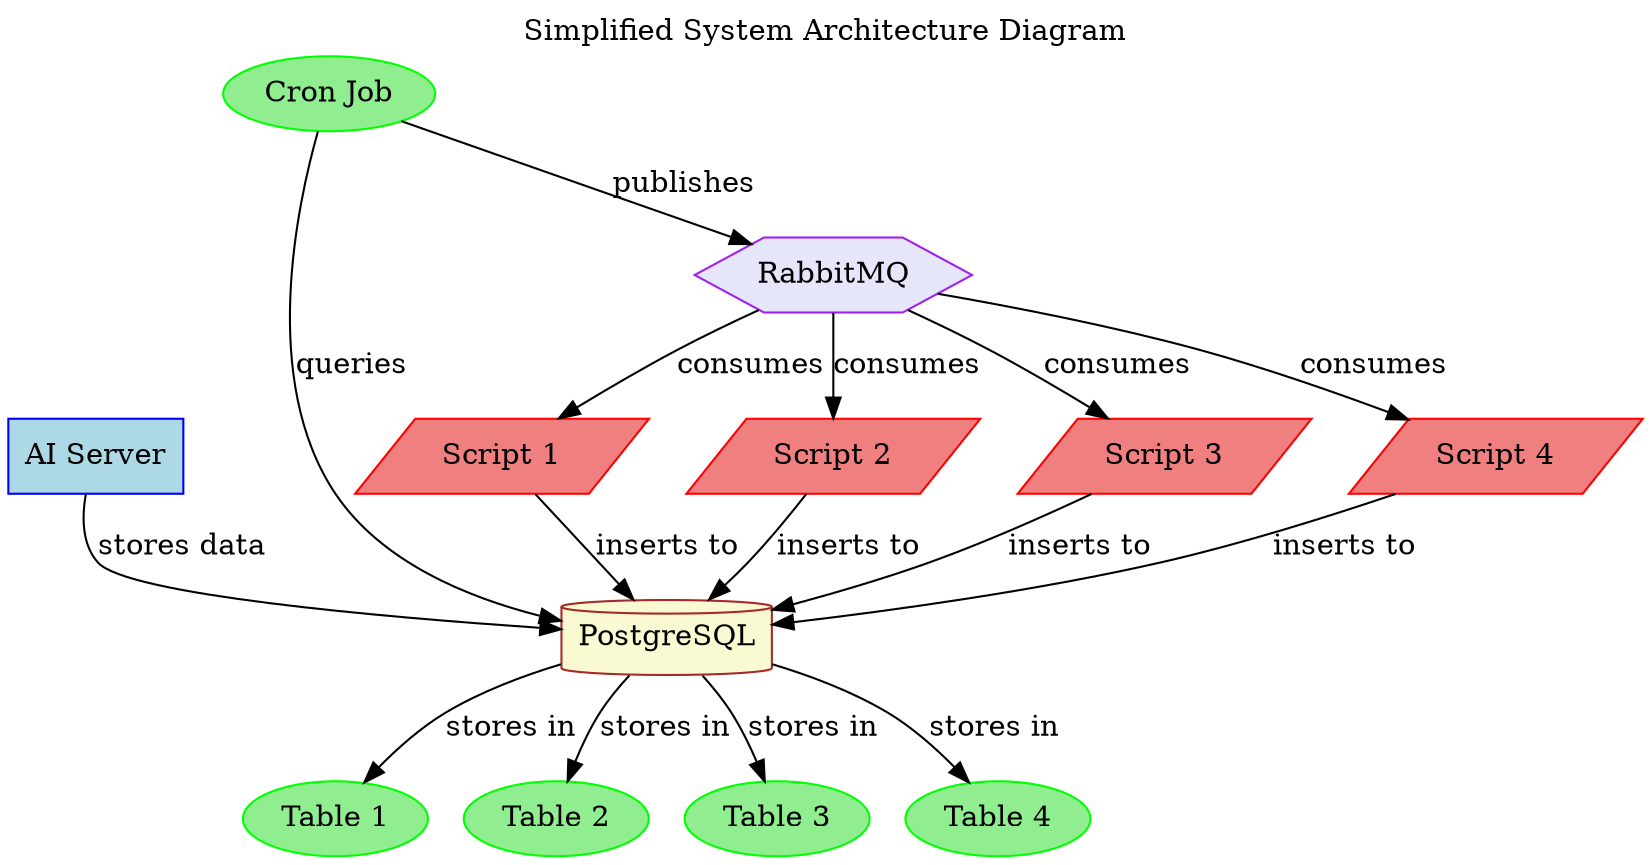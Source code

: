 digraph G {
    // Add a title
    label = "Simplified System Architecture Diagram";
    labelloc = "t"; // Place the label at the top
    labeljust = "c"; // Center the label

    // Define node shapes and colors
    AI_SERVER [shape=box, color=blue, style=filled, fillcolor=lightblue, label="AI Server"];
    PGSQL [shape=cylinder, color=brown, style=filled, fillcolor=lightgoldenrodyellow, label="PostgreSQL"];
    Cron_Job [shape=ellipse, color=green, style=filled, fillcolor=lightgreen, label="Cron Job"];
    RabbitMQ [shape=hexagon, color=purple, style=filled, fillcolor=lavender, label="RabbitMQ"];
    Script_1 [shape=parallelogram, color=red, style=filled, fillcolor=lightcoral, label="Script 1"];
    Script_2 [shape=parallelogram, color=red, style=filled, fillcolor=lightcoral, label="Script 2"];
    Script_3 [shape=parallelogram, color=red, style=filled, fillcolor=lightcoral, label="Script 3"];
    Script_4 [shape=parallelogram, color=red, style=filled, fillcolor=lightcoral, label="Script 4"];
    table_1 [shape=ellipse, color=green, style=filled, fillcolor=lightgreen, label="Table 1"];
    table_2 [shape=ellipse, color=green, style=filled, fillcolor=lightgreen, label="Table 2"];
    table_3 [shape=ellipse, color=green, style=filled, fillcolor=lightgreen, label="Table 3"];
    table_4 [shape=ellipse, color=green, style=filled, fillcolor=lightgreen, label="Table 4"];

    // Define edges to show data flow
    AI_SERVER -> PGSQL [label="stores data"];
    Cron_Job -> PGSQL [label="queries"];
    Cron_Job -> RabbitMQ [label="publishes"];
    RabbitMQ -> Script_1 [label="consumes"];
    RabbitMQ -> Script_2 [label="consumes"];
    RabbitMQ -> Script_3 [label="consumes"];
    RabbitMQ -> Script_4 [label="consumes"];
    Script_1 -> PGSQL [label="inserts to"];
    Script_2 -> PGSQL [label="inserts to"];
    Script_3 -> PGSQL [label="inserts to"];
    Script_4 -> PGSQL [label="inserts to"];
    PGSQL -> table_1 [label="stores in"];
    PGSQL -> table_2 [label="stores in"];
    PGSQL -> table_3 [label="stores in"];
    PGSQL -> table_4 [label="stores in"];

    // Optional: Rank the nodes for better visualization
    { rank=same; Script_1; Script_2; Script_3; Script_4; }
}
